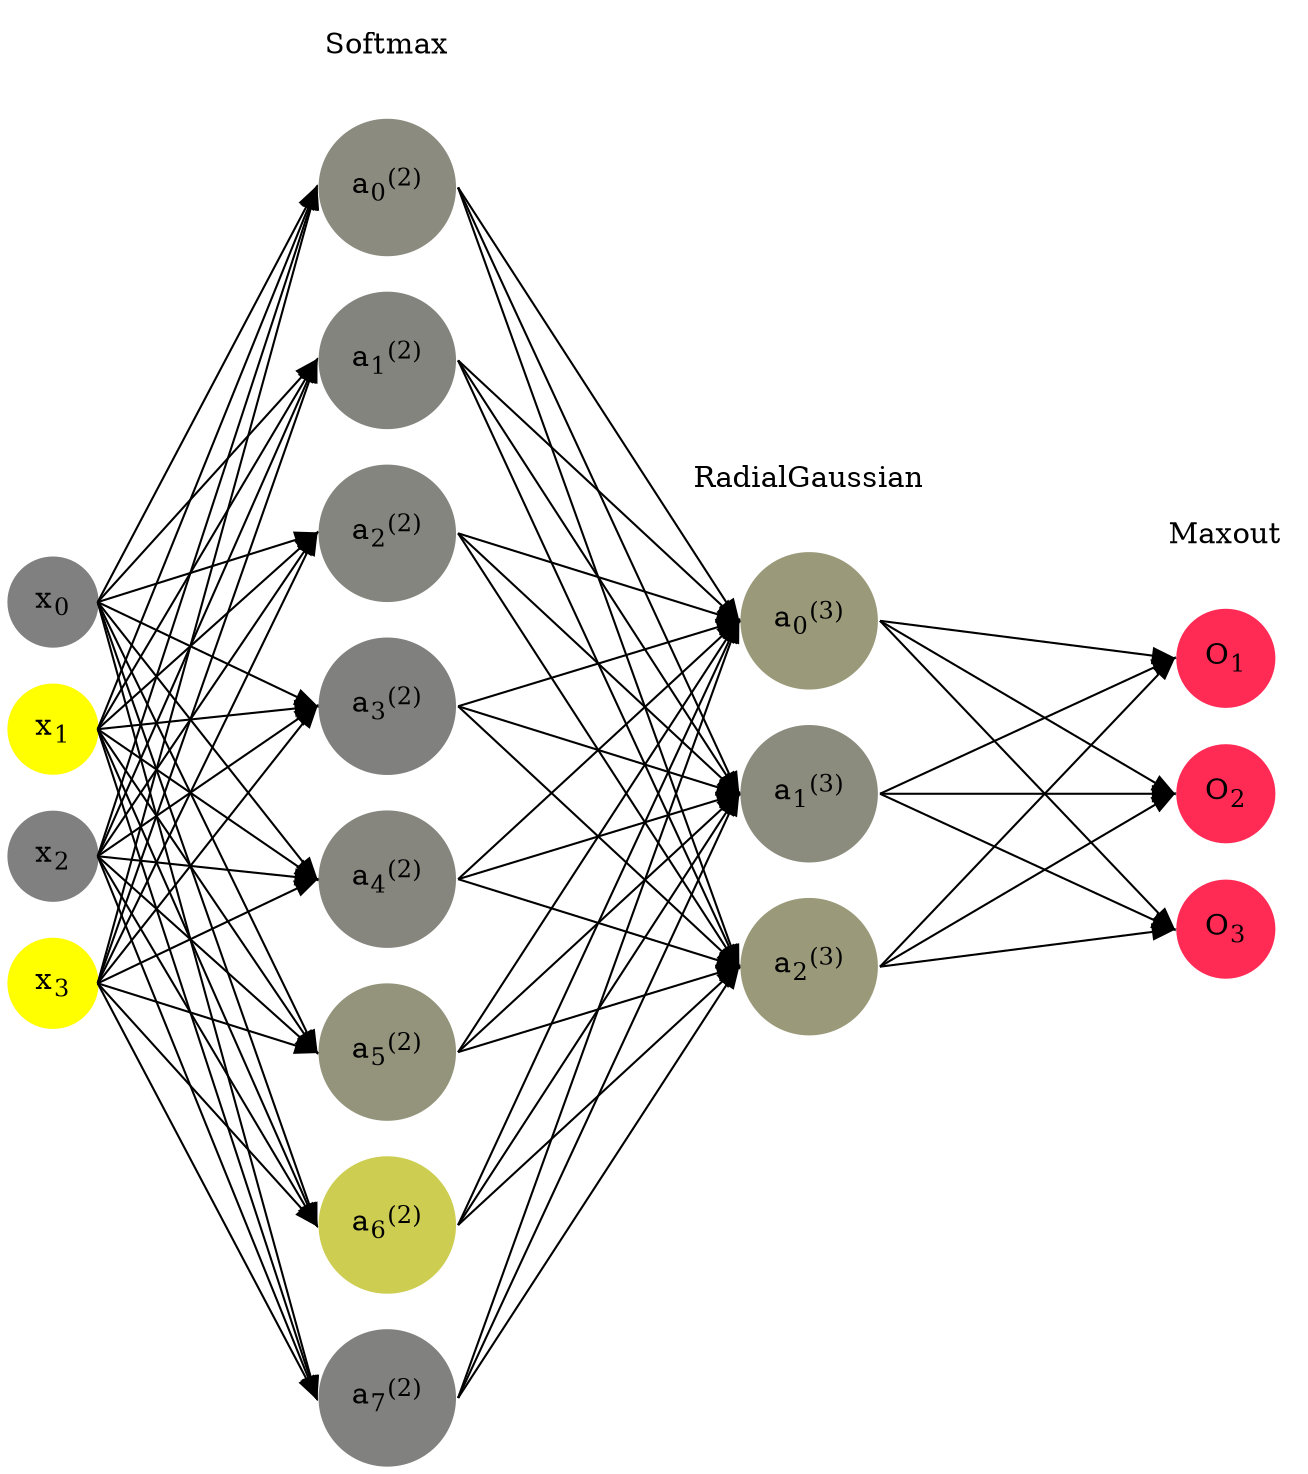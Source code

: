 digraph G {
	rankdir = LR;
	splines=false;
	edge[style=invis];
	ranksep= 1.4;
	{
	node [shape=circle, color="0.1667, 0.0, 0.5", style=filled, fillcolor="0.1667, 0.0, 0.5"];
	x0 [label=<x<sub>0</sub>>];
	}
	{
	node [shape=circle, color="0.1667, 1.0, 1.0", style=filled, fillcolor="0.1667, 1.0, 1.0"];
	x1 [label=<x<sub>1</sub>>];
	}
	{
	node [shape=circle, color="0.1667, 0.0, 0.5", style=filled, fillcolor="0.1667, 0.0, 0.5"];
	x2 [label=<x<sub>2</sub>>];
	}
	{
	node [shape=circle, color="0.1667, 1.0, 1.0", style=filled, fillcolor="0.1667, 1.0, 1.0"];
	x3 [label=<x<sub>3</sub>>];
	}
	{
	node [shape=circle, color="0.1667, 0.087556, 0.543778", style=filled, fillcolor="0.1667, 0.087556, 0.543778"];
	a02 [label=<a<sub>0</sub><sup>(2)</sup>>];
	}
	{
	node [shape=circle, color="0.1667, 0.037461, 0.518730", style=filled, fillcolor="0.1667, 0.037461, 0.518730"];
	a12 [label=<a<sub>1</sub><sup>(2)</sup>>];
	}
	{
	node [shape=circle, color="0.1667, 0.040738, 0.520369", style=filled, fillcolor="0.1667, 0.040738, 0.520369"];
	a22 [label=<a<sub>2</sub><sup>(2)</sup>>];
	}
	{
	node [shape=circle, color="0.1667, 0.005844, 0.502922", style=filled, fillcolor="0.1667, 0.005844, 0.502922"];
	a32 [label=<a<sub>3</sub><sup>(2)</sup>>];
	}
	{
	node [shape=circle, color="0.1667, 0.051588, 0.525794", style=filled, fillcolor="0.1667, 0.051588, 0.525794"];
	a42 [label=<a<sub>4</sub><sup>(2)</sup>>];
	}
	{
	node [shape=circle, color="0.1667, 0.161413, 0.580707", style=filled, fillcolor="0.1667, 0.161413, 0.580707"];
	a52 [label=<a<sub>5</sub><sup>(2)</sup>>];
	}
	{
	node [shape=circle, color="0.1667, 0.603200, 0.801600", style=filled, fillcolor="0.1667, 0.603200, 0.801600"];
	a62 [label=<a<sub>6</sub><sup>(2)</sup>>];
	}
	{
	node [shape=circle, color="0.1667, 0.012201, 0.506100", style=filled, fillcolor="0.1667, 0.012201, 0.506100"];
	a72 [label=<a<sub>7</sub><sup>(2)</sup>>];
	}
	{
	node [shape=circle, color="0.1667, 0.204749, 0.602375", style=filled, fillcolor="0.1667, 0.204749, 0.602375"];
	a03 [label=<a<sub>0</sub><sup>(3)</sup>>];
	}
	{
	node [shape=circle, color="0.1667, 0.089933, 0.544967", style=filled, fillcolor="0.1667, 0.089933, 0.544967"];
	a13 [label=<a<sub>1</sub><sup>(3)</sup>>];
	}
	{
	node [shape=circle, color="0.1667, 0.209943, 0.604971", style=filled, fillcolor="0.1667, 0.209943, 0.604971"];
	a23 [label=<a<sub>2</sub><sup>(3)</sup>>];
	}
	{
	node [shape=circle, color="0.9667, 0.83, 1.0", style=filled, fillcolor="0.9667, 0.83, 1.0"];
	O1 [label=<O<sub>1</sub>>];
	}
	{
	node [shape=circle, color="0.9667, 0.83, 1.0", style=filled, fillcolor="0.9667, 0.83, 1.0"];
	O2 [label=<O<sub>2</sub>>];
	}
	{
	node [shape=circle, color="0.9667, 0.83, 1.0", style=filled, fillcolor="0.9667, 0.83, 1.0"];
	O3 [label=<O<sub>3</sub>>];
	}
	{
	rank=same;
	x0->x1->x2->x3;
	}
	{
	rank=same;
	a02->a12->a22->a32->a42->a52->a62->a72;
	}
	{
	rank=same;
	a03->a13->a23;
	}
	{
	rank=same;
	O1->O2->O3;
	}
	l1 [shape=plaintext,label="Softmax"];
	l1->a02;
	{rank=same; l1;a02};
	l2 [shape=plaintext,label="RadialGaussian"];
	l2->a03;
	{rank=same; l2;a03};
	l3 [shape=plaintext,label="Maxout"];
	l3->O1;
	{rank=same; l3;O1};
edge[style=solid, tailport=e, headport=w];
	{x0;x1;x2;x3} -> {a02;a12;a22;a32;a42;a52;a62;a72};
	{a02;a12;a22;a32;a42;a52;a62;a72} -> {a03;a13;a23};
	{a03;a13;a23} -> {O1,O2,O3};
}